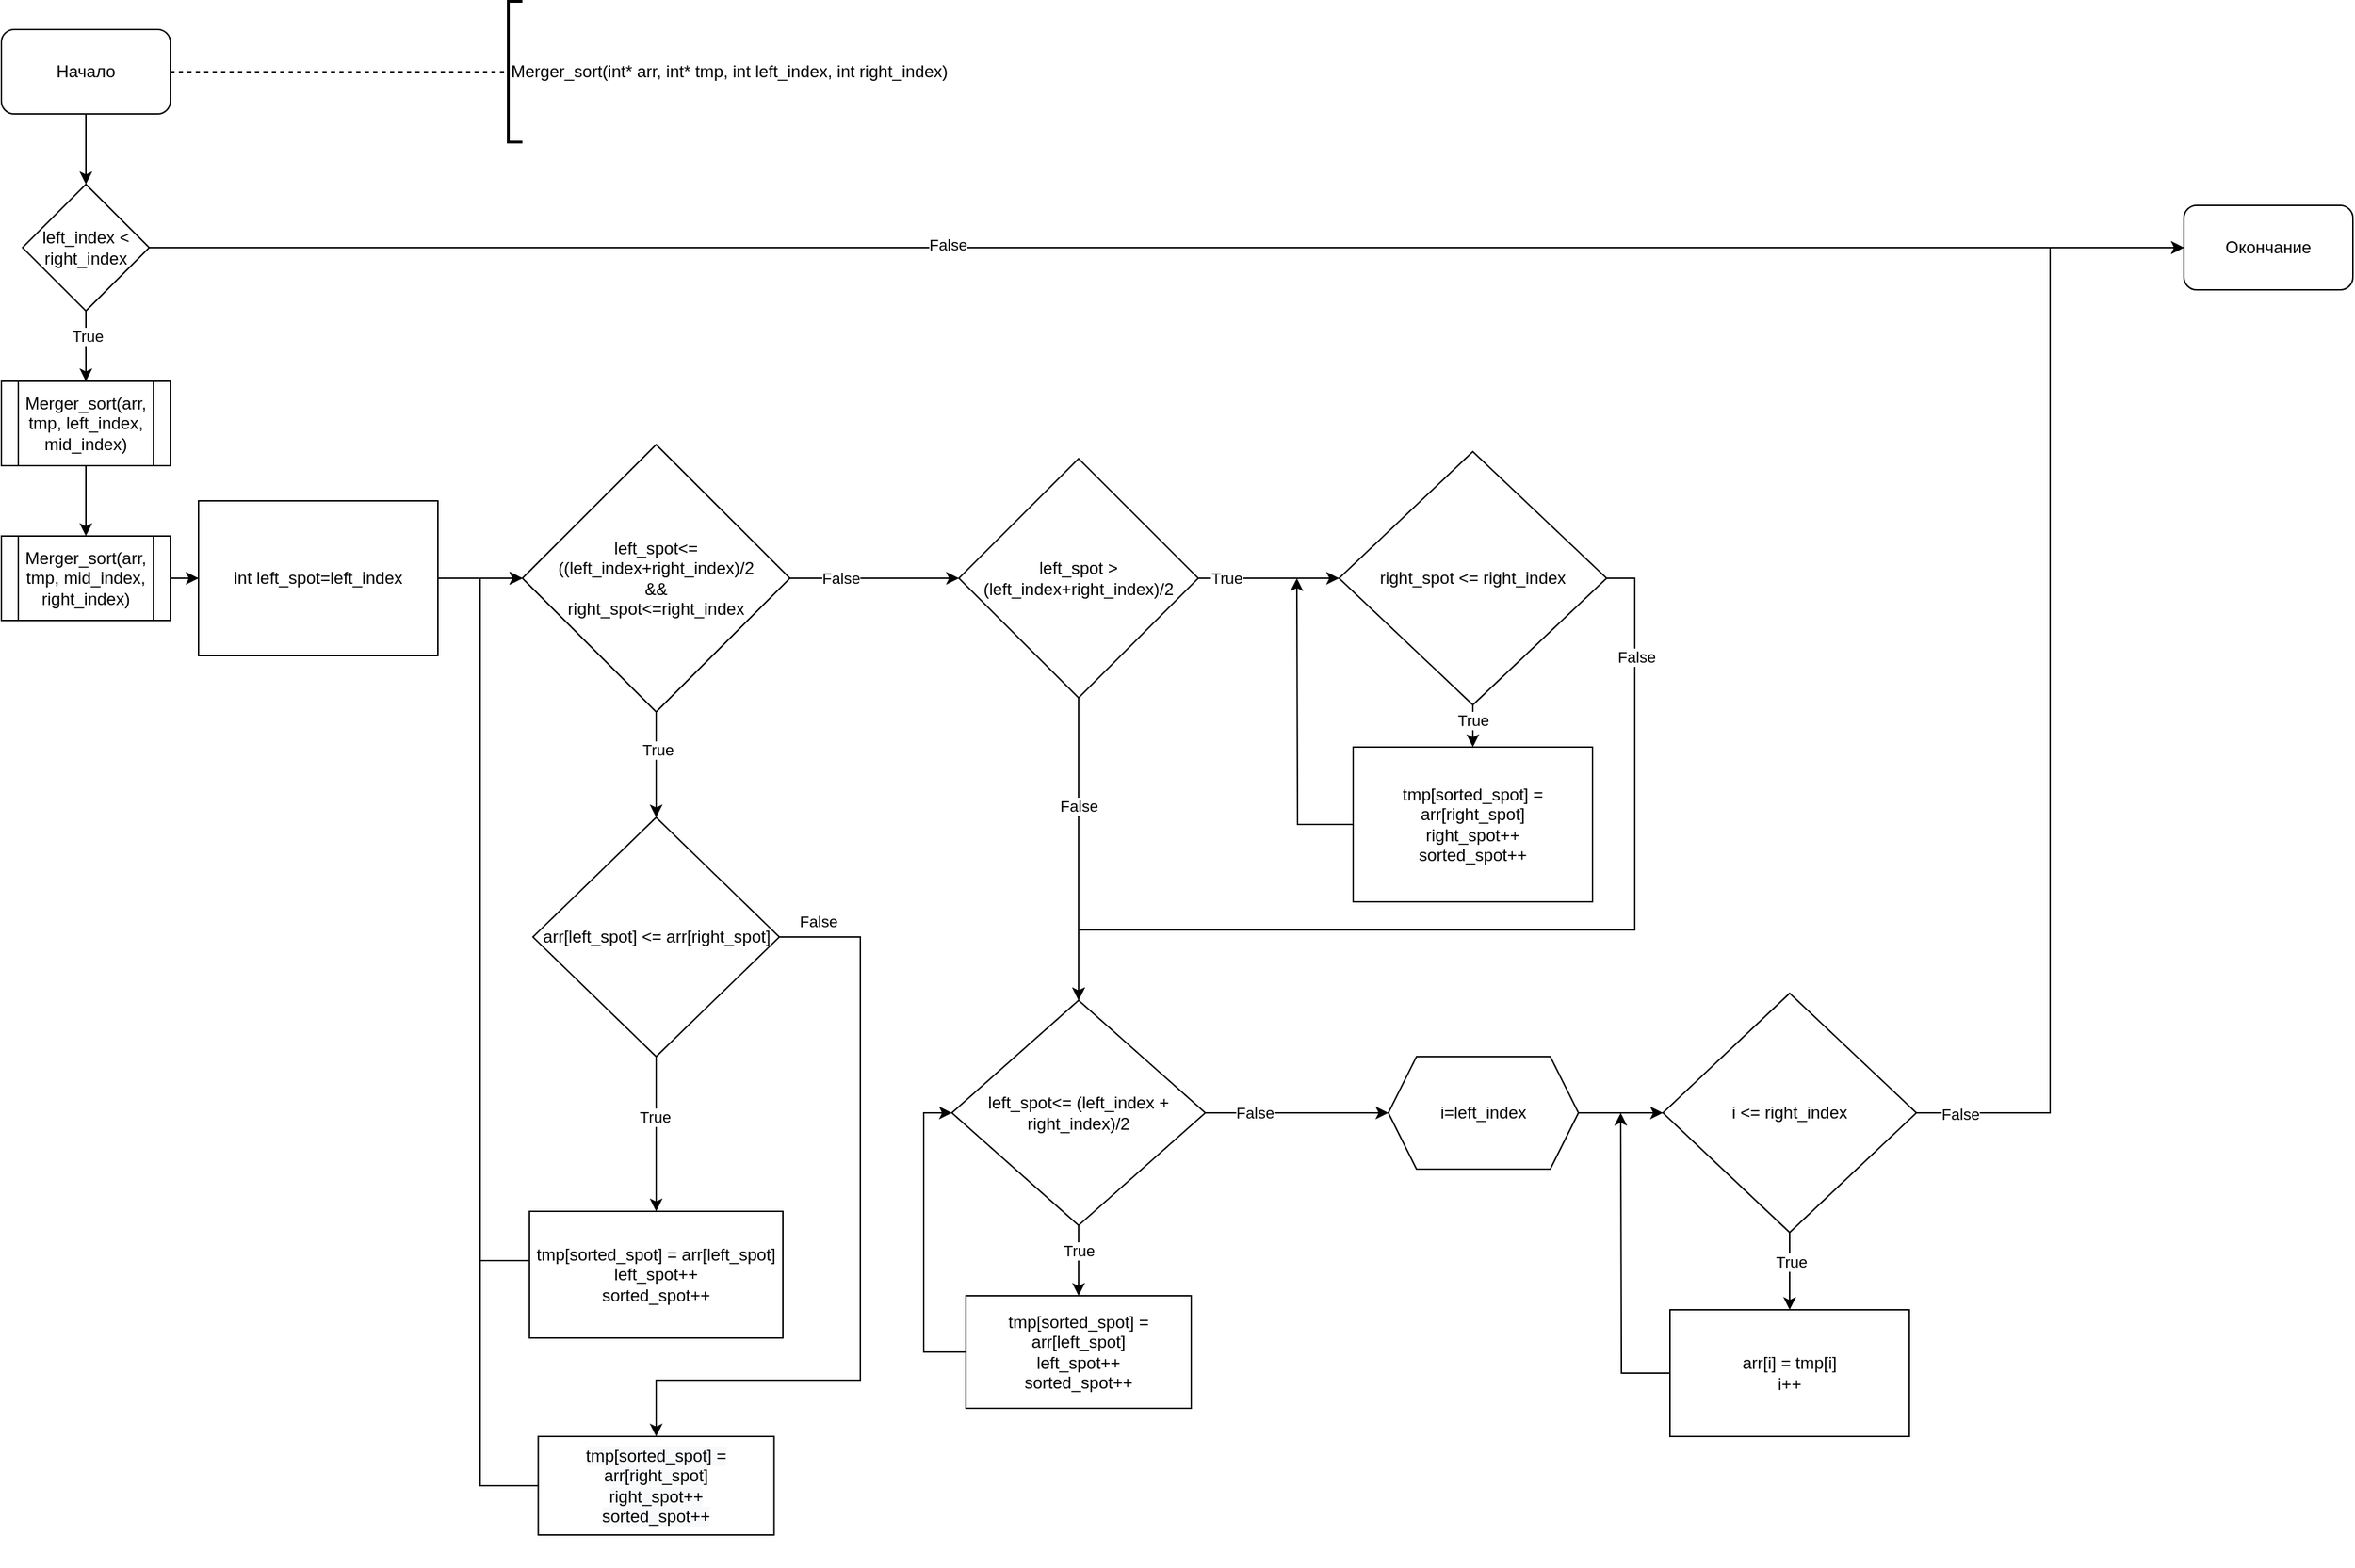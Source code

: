 <mxfile version="15.6.8" type="github">
  <diagram id="jkDw5KnAWA2Iy1HF7PQo" name="Page-1">
    <mxGraphModel dx="2370" dy="1270" grid="1" gridSize="10" guides="1" tooltips="1" connect="1" arrows="1" fold="1" page="1" pageScale="1" pageWidth="850" pageHeight="1100" math="0" shadow="0">
      <root>
        <mxCell id="0" />
        <mxCell id="1" parent="0" />
        <mxCell id="MXh0XPTJ4W-5BztZ-EwL-6" value="" style="edgeStyle=orthogonalEdgeStyle;rounded=0;orthogonalLoop=1;jettySize=auto;html=1;" edge="1" parent="1" source="MXh0XPTJ4W-5BztZ-EwL-1" target="MXh0XPTJ4W-5BztZ-EwL-5">
          <mxGeometry relative="1" as="geometry" />
        </mxCell>
        <mxCell id="MXh0XPTJ4W-5BztZ-EwL-1" value="Начало" style="rounded=1;whiteSpace=wrap;html=1;" vertex="1" parent="1">
          <mxGeometry x="40" y="20" width="120" height="60" as="geometry" />
        </mxCell>
        <mxCell id="MXh0XPTJ4W-5BztZ-EwL-2" value="Merger_sort(int* arr, int* tmp, int left_index, int right_index)" style="strokeWidth=2;html=1;shape=mxgraph.flowchart.annotation_1;align=left;pointerEvents=1;" vertex="1" parent="1">
          <mxGeometry x="400" width="10" height="100" as="geometry" />
        </mxCell>
        <mxCell id="MXh0XPTJ4W-5BztZ-EwL-4" value="" style="endArrow=none;dashed=1;html=1;rounded=0;exitX=1;exitY=0.5;exitDx=0;exitDy=0;entryX=0;entryY=0.5;entryDx=0;entryDy=0;entryPerimeter=0;" edge="1" parent="1" source="MXh0XPTJ4W-5BztZ-EwL-1" target="MXh0XPTJ4W-5BztZ-EwL-2">
          <mxGeometry width="50" height="50" relative="1" as="geometry">
            <mxPoint x="400" y="320" as="sourcePoint" />
            <mxPoint x="450" y="270" as="targetPoint" />
          </mxGeometry>
        </mxCell>
        <mxCell id="MXh0XPTJ4W-5BztZ-EwL-10" value="" style="edgeStyle=orthogonalEdgeStyle;rounded=0;orthogonalLoop=1;jettySize=auto;html=1;" edge="1" parent="1" source="MXh0XPTJ4W-5BztZ-EwL-5" target="MXh0XPTJ4W-5BztZ-EwL-7">
          <mxGeometry relative="1" as="geometry" />
        </mxCell>
        <mxCell id="MXh0XPTJ4W-5BztZ-EwL-11" value="True" style="edgeLabel;html=1;align=center;verticalAlign=middle;resizable=0;points=[];" vertex="1" connectable="0" parent="MXh0XPTJ4W-5BztZ-EwL-10">
          <mxGeometry x="-0.301" y="1" relative="1" as="geometry">
            <mxPoint as="offset" />
          </mxGeometry>
        </mxCell>
        <mxCell id="MXh0XPTJ4W-5BztZ-EwL-13" value="" style="edgeStyle=orthogonalEdgeStyle;rounded=0;orthogonalLoop=1;jettySize=auto;html=1;" edge="1" parent="1" source="MXh0XPTJ4W-5BztZ-EwL-5" target="MXh0XPTJ4W-5BztZ-EwL-12">
          <mxGeometry relative="1" as="geometry" />
        </mxCell>
        <mxCell id="MXh0XPTJ4W-5BztZ-EwL-14" value="False" style="edgeLabel;html=1;align=center;verticalAlign=middle;resizable=0;points=[];" vertex="1" connectable="0" parent="MXh0XPTJ4W-5BztZ-EwL-13">
          <mxGeometry x="-0.216" y="2" relative="1" as="geometry">
            <mxPoint as="offset" />
          </mxGeometry>
        </mxCell>
        <mxCell id="MXh0XPTJ4W-5BztZ-EwL-5" value="left_index &amp;lt; right_index" style="rhombus;whiteSpace=wrap;html=1;" vertex="1" parent="1">
          <mxGeometry x="55" y="130" width="90" height="90" as="geometry" />
        </mxCell>
        <mxCell id="MXh0XPTJ4W-5BztZ-EwL-9" value="" style="edgeStyle=orthogonalEdgeStyle;rounded=0;orthogonalLoop=1;jettySize=auto;html=1;" edge="1" parent="1" source="MXh0XPTJ4W-5BztZ-EwL-7" target="MXh0XPTJ4W-5BztZ-EwL-8">
          <mxGeometry relative="1" as="geometry" />
        </mxCell>
        <mxCell id="MXh0XPTJ4W-5BztZ-EwL-7" value="Merger_sort(arr, tmp, left_index, mid_index)" style="shape=process;whiteSpace=wrap;html=1;backgroundOutline=1;" vertex="1" parent="1">
          <mxGeometry x="40" y="270" width="120" height="60" as="geometry" />
        </mxCell>
        <mxCell id="MXh0XPTJ4W-5BztZ-EwL-18" value="" style="edgeStyle=orthogonalEdgeStyle;rounded=0;orthogonalLoop=1;jettySize=auto;html=1;entryX=0;entryY=0.5;entryDx=0;entryDy=0;" edge="1" parent="1" source="MXh0XPTJ4W-5BztZ-EwL-8" target="MXh0XPTJ4W-5BztZ-EwL-41">
          <mxGeometry relative="1" as="geometry">
            <mxPoint x="220" y="410" as="targetPoint" />
          </mxGeometry>
        </mxCell>
        <mxCell id="MXh0XPTJ4W-5BztZ-EwL-8" value="Merger_sort(arr, tmp, mid_index, right_index)" style="shape=process;whiteSpace=wrap;html=1;backgroundOutline=1;" vertex="1" parent="1">
          <mxGeometry x="40" y="380" width="120" height="60" as="geometry" />
        </mxCell>
        <mxCell id="MXh0XPTJ4W-5BztZ-EwL-12" value="Окончание" style="rounded=1;whiteSpace=wrap;html=1;" vertex="1" parent="1">
          <mxGeometry x="1590" y="145" width="120" height="60" as="geometry" />
        </mxCell>
        <mxCell id="MXh0XPTJ4W-5BztZ-EwL-20" value="" style="edgeStyle=orthogonalEdgeStyle;rounded=0;orthogonalLoop=1;jettySize=auto;html=1;exitX=1;exitY=0.5;exitDx=0;exitDy=0;" edge="1" parent="1" source="MXh0XPTJ4W-5BztZ-EwL-41" target="MXh0XPTJ4W-5BztZ-EwL-19">
          <mxGeometry relative="1" as="geometry">
            <mxPoint x="360" y="410" as="sourcePoint" />
          </mxGeometry>
        </mxCell>
        <mxCell id="MXh0XPTJ4W-5BztZ-EwL-26" value="" style="edgeStyle=orthogonalEdgeStyle;rounded=0;orthogonalLoop=1;jettySize=auto;html=1;" edge="1" parent="1" source="MXh0XPTJ4W-5BztZ-EwL-19" target="MXh0XPTJ4W-5BztZ-EwL-21">
          <mxGeometry relative="1" as="geometry" />
        </mxCell>
        <mxCell id="MXh0XPTJ4W-5BztZ-EwL-28" value="True" style="edgeLabel;html=1;align=center;verticalAlign=middle;resizable=0;points=[];" vertex="1" connectable="0" parent="MXh0XPTJ4W-5BztZ-EwL-26">
          <mxGeometry x="-0.276" y="1" relative="1" as="geometry">
            <mxPoint as="offset" />
          </mxGeometry>
        </mxCell>
        <mxCell id="MXh0XPTJ4W-5BztZ-EwL-30" style="edgeStyle=orthogonalEdgeStyle;rounded=0;orthogonalLoop=1;jettySize=auto;html=1;exitX=1;exitY=0.5;exitDx=0;exitDy=0;entryX=0.5;entryY=0;entryDx=0;entryDy=0;" edge="1" parent="1" source="MXh0XPTJ4W-5BztZ-EwL-21" target="MXh0XPTJ4W-5BztZ-EwL-42">
          <mxGeometry relative="1" as="geometry">
            <mxPoint x="670" y="1430" as="targetPoint" />
            <Array as="points">
              <mxPoint x="650" y="665" />
              <mxPoint x="650" y="980" />
              <mxPoint x="505" y="980" />
            </Array>
          </mxGeometry>
        </mxCell>
        <mxCell id="MXh0XPTJ4W-5BztZ-EwL-31" value="False" style="edgeLabel;html=1;align=center;verticalAlign=middle;resizable=0;points=[];" vertex="1" connectable="0" parent="MXh0XPTJ4W-5BztZ-EwL-30">
          <mxGeometry x="-0.264" relative="1" as="geometry">
            <mxPoint x="-30" y="-159" as="offset" />
          </mxGeometry>
        </mxCell>
        <mxCell id="MXh0XPTJ4W-5BztZ-EwL-34" style="edgeStyle=orthogonalEdgeStyle;rounded=0;orthogonalLoop=1;jettySize=auto;html=1;exitX=1;exitY=0.5;exitDx=0;exitDy=0;" edge="1" parent="1" source="MXh0XPTJ4W-5BztZ-EwL-19" target="MXh0XPTJ4W-5BztZ-EwL-33">
          <mxGeometry relative="1" as="geometry" />
        </mxCell>
        <mxCell id="MXh0XPTJ4W-5BztZ-EwL-35" value="False" style="edgeLabel;html=1;align=center;verticalAlign=middle;resizable=0;points=[];" vertex="1" connectable="0" parent="MXh0XPTJ4W-5BztZ-EwL-34">
          <mxGeometry x="-0.397" relative="1" as="geometry">
            <mxPoint as="offset" />
          </mxGeometry>
        </mxCell>
        <mxCell id="MXh0XPTJ4W-5BztZ-EwL-19" value="left_spot&amp;lt;=((left_index+right_index)/2&lt;br&gt;&amp;amp;&amp;amp;&lt;br&gt;right_spot&amp;lt;=right_index" style="rhombus;whiteSpace=wrap;html=1;" vertex="1" parent="1">
          <mxGeometry x="410" y="315" width="190" height="190" as="geometry" />
        </mxCell>
        <mxCell id="MXh0XPTJ4W-5BztZ-EwL-25" value="" style="edgeStyle=orthogonalEdgeStyle;rounded=0;orthogonalLoop=1;jettySize=auto;html=1;entryX=0.5;entryY=0;entryDx=0;entryDy=0;" edge="1" parent="1" source="MXh0XPTJ4W-5BztZ-EwL-21" target="MXh0XPTJ4W-5BztZ-EwL-44">
          <mxGeometry relative="1" as="geometry">
            <mxPoint x="505" y="1070" as="targetPoint" />
            <Array as="points" />
          </mxGeometry>
        </mxCell>
        <mxCell id="MXh0XPTJ4W-5BztZ-EwL-32" value="True" style="edgeLabel;html=1;align=center;verticalAlign=middle;resizable=0;points=[];" vertex="1" connectable="0" parent="MXh0XPTJ4W-5BztZ-EwL-25">
          <mxGeometry x="-0.229" y="-1" relative="1" as="geometry">
            <mxPoint as="offset" />
          </mxGeometry>
        </mxCell>
        <mxCell id="MXh0XPTJ4W-5BztZ-EwL-21" value="arr[left_spot] &amp;lt;= arr[right_spot]" style="rhombus;whiteSpace=wrap;html=1;" vertex="1" parent="1">
          <mxGeometry x="417.5" y="580" width="175" height="170" as="geometry" />
        </mxCell>
        <mxCell id="MXh0XPTJ4W-5BztZ-EwL-37" value="" style="edgeStyle=orthogonalEdgeStyle;rounded=0;orthogonalLoop=1;jettySize=auto;html=1;" edge="1" parent="1" source="MXh0XPTJ4W-5BztZ-EwL-33" target="MXh0XPTJ4W-5BztZ-EwL-36">
          <mxGeometry relative="1" as="geometry" />
        </mxCell>
        <mxCell id="MXh0XPTJ4W-5BztZ-EwL-38" value="True" style="edgeLabel;html=1;align=center;verticalAlign=middle;resizable=0;points=[];" vertex="1" connectable="0" parent="MXh0XPTJ4W-5BztZ-EwL-37">
          <mxGeometry x="-0.236" y="-1" relative="1" as="geometry">
            <mxPoint x="-18" y="-1" as="offset" />
          </mxGeometry>
        </mxCell>
        <mxCell id="MXh0XPTJ4W-5BztZ-EwL-52" value="" style="edgeStyle=orthogonalEdgeStyle;rounded=0;orthogonalLoop=1;jettySize=auto;html=1;" edge="1" parent="1" source="MXh0XPTJ4W-5BztZ-EwL-33" target="MXh0XPTJ4W-5BztZ-EwL-51">
          <mxGeometry relative="1" as="geometry" />
        </mxCell>
        <mxCell id="MXh0XPTJ4W-5BztZ-EwL-53" value="False" style="edgeLabel;html=1;align=center;verticalAlign=middle;resizable=0;points=[];" vertex="1" connectable="0" parent="MXh0XPTJ4W-5BztZ-EwL-52">
          <mxGeometry x="-0.289" relative="1" as="geometry">
            <mxPoint as="offset" />
          </mxGeometry>
        </mxCell>
        <mxCell id="MXh0XPTJ4W-5BztZ-EwL-33" value="left_spot &amp;gt; (left_index+right_index)/2" style="rhombus;whiteSpace=wrap;html=1;" vertex="1" parent="1">
          <mxGeometry x="720" y="325" width="170" height="170" as="geometry" />
        </mxCell>
        <mxCell id="MXh0XPTJ4W-5BztZ-EwL-48" style="edgeStyle=orthogonalEdgeStyle;rounded=0;orthogonalLoop=1;jettySize=auto;html=1;entryX=0.5;entryY=0;entryDx=0;entryDy=0;" edge="1" parent="1" source="MXh0XPTJ4W-5BztZ-EwL-36" target="MXh0XPTJ4W-5BztZ-EwL-40">
          <mxGeometry relative="1" as="geometry" />
        </mxCell>
        <mxCell id="MXh0XPTJ4W-5BztZ-EwL-50" value="True" style="edgeLabel;html=1;align=center;verticalAlign=middle;resizable=0;points=[];" vertex="1" connectable="0" parent="MXh0XPTJ4W-5BztZ-EwL-48">
          <mxGeometry x="-0.255" y="-1" relative="1" as="geometry">
            <mxPoint x="1" y="-8" as="offset" />
          </mxGeometry>
        </mxCell>
        <mxCell id="MXh0XPTJ4W-5BztZ-EwL-54" style="edgeStyle=orthogonalEdgeStyle;rounded=0;orthogonalLoop=1;jettySize=auto;html=1;exitX=1;exitY=0.5;exitDx=0;exitDy=0;" edge="1" parent="1" source="MXh0XPTJ4W-5BztZ-EwL-36" target="MXh0XPTJ4W-5BztZ-EwL-51">
          <mxGeometry relative="1" as="geometry">
            <Array as="points">
              <mxPoint x="1200" y="410" />
              <mxPoint x="1200" y="660" />
              <mxPoint x="805" y="660" />
            </Array>
          </mxGeometry>
        </mxCell>
        <mxCell id="MXh0XPTJ4W-5BztZ-EwL-55" value="False" style="edgeLabel;html=1;align=center;verticalAlign=middle;resizable=0;points=[];" vertex="1" connectable="0" parent="MXh0XPTJ4W-5BztZ-EwL-54">
          <mxGeometry x="-0.787" y="1" relative="1" as="geometry">
            <mxPoint as="offset" />
          </mxGeometry>
        </mxCell>
        <mxCell id="MXh0XPTJ4W-5BztZ-EwL-36" value="right_spot &amp;lt;= right_index" style="rhombus;whiteSpace=wrap;html=1;" vertex="1" parent="1">
          <mxGeometry x="990" y="320" width="190" height="180" as="geometry" />
        </mxCell>
        <mxCell id="MXh0XPTJ4W-5BztZ-EwL-49" style="edgeStyle=orthogonalEdgeStyle;rounded=0;orthogonalLoop=1;jettySize=auto;html=1;exitX=0;exitY=0.5;exitDx=0;exitDy=0;" edge="1" parent="1" source="MXh0XPTJ4W-5BztZ-EwL-40">
          <mxGeometry relative="1" as="geometry">
            <mxPoint x="960" y="410" as="targetPoint" />
          </mxGeometry>
        </mxCell>
        <mxCell id="MXh0XPTJ4W-5BztZ-EwL-40" value="tmp[sorted_spot] = arr[right_spot]&lt;br&gt;right_spot++&lt;br&gt;sorted_spot++" style="rounded=0;whiteSpace=wrap;html=1;" vertex="1" parent="1">
          <mxGeometry x="1000" y="530" width="170" height="110" as="geometry" />
        </mxCell>
        <mxCell id="MXh0XPTJ4W-5BztZ-EwL-41" value="&lt;span&gt;int left_spot=left_index&lt;/span&gt;" style="rounded=0;whiteSpace=wrap;html=1;" vertex="1" parent="1">
          <mxGeometry x="180" y="355" width="170" height="110" as="geometry" />
        </mxCell>
        <mxCell id="MXh0XPTJ4W-5BztZ-EwL-77" style="edgeStyle=orthogonalEdgeStyle;rounded=0;orthogonalLoop=1;jettySize=auto;html=1;entryX=0;entryY=0.5;entryDx=0;entryDy=0;exitX=0;exitY=0.5;exitDx=0;exitDy=0;" edge="1" parent="1" source="MXh0XPTJ4W-5BztZ-EwL-42" target="MXh0XPTJ4W-5BztZ-EwL-19">
          <mxGeometry relative="1" as="geometry">
            <mxPoint x="390" y="1055" as="sourcePoint" />
            <Array as="points">
              <mxPoint x="380" y="1055" />
              <mxPoint x="380" y="410" />
            </Array>
          </mxGeometry>
        </mxCell>
        <mxCell id="MXh0XPTJ4W-5BztZ-EwL-42" value="&#xa;&#xa;&lt;span style=&quot;color: rgb(0, 0, 0); font-family: helvetica; font-size: 12px; font-style: normal; font-weight: 400; letter-spacing: normal; text-align: center; text-indent: 0px; text-transform: none; word-spacing: 0px; background-color: rgb(248, 249, 250); display: inline; float: none;&quot;&gt;tmp[sorted_spot] = arr[right_spot]&lt;/span&gt;&lt;br style=&quot;color: rgb(0, 0, 0); font-family: helvetica; font-size: 12px; font-style: normal; font-weight: 400; letter-spacing: normal; text-align: center; text-indent: 0px; text-transform: none; word-spacing: 0px; background-color: rgb(248, 249, 250);&quot;&gt;&lt;span style=&quot;color: rgb(0, 0, 0); font-family: helvetica; font-size: 12px; font-style: normal; font-weight: 400; letter-spacing: normal; text-align: center; text-indent: 0px; text-transform: none; word-spacing: 0px; background-color: rgb(248, 249, 250); display: inline; float: none;&quot;&gt;right_spot++&lt;/span&gt;&lt;br style=&quot;color: rgb(0, 0, 0); font-family: helvetica; font-size: 12px; font-style: normal; font-weight: 400; letter-spacing: normal; text-align: center; text-indent: 0px; text-transform: none; word-spacing: 0px; background-color: rgb(248, 249, 250);&quot;&gt;&lt;span style=&quot;color: rgb(0, 0, 0); font-family: helvetica; font-size: 12px; font-style: normal; font-weight: 400; letter-spacing: normal; text-align: center; text-indent: 0px; text-transform: none; word-spacing: 0px; background-color: rgb(248, 249, 250); display: inline; float: none;&quot;&gt;sorted_spot++&lt;/span&gt;&#xa;&#xa;" style="rounded=0;whiteSpace=wrap;html=1;" vertex="1" parent="1">
          <mxGeometry x="421.25" y="1020" width="167.5" height="70" as="geometry" />
        </mxCell>
        <mxCell id="MXh0XPTJ4W-5BztZ-EwL-74" style="edgeStyle=orthogonalEdgeStyle;rounded=0;orthogonalLoop=1;jettySize=auto;html=1;entryX=0;entryY=0.5;entryDx=0;entryDy=0;" edge="1" parent="1" source="MXh0XPTJ4W-5BztZ-EwL-44" target="MXh0XPTJ4W-5BztZ-EwL-19">
          <mxGeometry relative="1" as="geometry">
            <Array as="points">
              <mxPoint x="380" y="895" />
              <mxPoint x="380" y="410" />
            </Array>
          </mxGeometry>
        </mxCell>
        <mxCell id="MXh0XPTJ4W-5BztZ-EwL-44" value="&lt;span&gt;tmp[sorted_spot] = arr[left_spot]&lt;/span&gt;&lt;br&gt;&lt;span&gt;left_spot++&lt;/span&gt;&lt;br&gt;&lt;span&gt;sorted_spot++&lt;/span&gt;" style="rounded=0;whiteSpace=wrap;html=1;" vertex="1" parent="1">
          <mxGeometry x="415" y="860" width="180" height="90" as="geometry" />
        </mxCell>
        <mxCell id="MXh0XPTJ4W-5BztZ-EwL-57" value="" style="edgeStyle=orthogonalEdgeStyle;rounded=0;orthogonalLoop=1;jettySize=auto;html=1;" edge="1" parent="1" source="MXh0XPTJ4W-5BztZ-EwL-51" target="MXh0XPTJ4W-5BztZ-EwL-56">
          <mxGeometry relative="1" as="geometry" />
        </mxCell>
        <mxCell id="MXh0XPTJ4W-5BztZ-EwL-58" value="True" style="edgeLabel;html=1;align=center;verticalAlign=middle;resizable=0;points=[];" vertex="1" connectable="0" parent="MXh0XPTJ4W-5BztZ-EwL-57">
          <mxGeometry x="-0.288" relative="1" as="geometry">
            <mxPoint as="offset" />
          </mxGeometry>
        </mxCell>
        <mxCell id="MXh0XPTJ4W-5BztZ-EwL-62" value="" style="edgeStyle=orthogonalEdgeStyle;rounded=0;orthogonalLoop=1;jettySize=auto;html=1;" edge="1" parent="1" source="MXh0XPTJ4W-5BztZ-EwL-51" target="MXh0XPTJ4W-5BztZ-EwL-64">
          <mxGeometry relative="1" as="geometry">
            <mxPoint x="1050" y="800" as="targetPoint" />
            <Array as="points" />
          </mxGeometry>
        </mxCell>
        <mxCell id="MXh0XPTJ4W-5BztZ-EwL-63" value="False" style="edgeLabel;html=1;align=center;verticalAlign=middle;resizable=0;points=[];" vertex="1" connectable="0" parent="MXh0XPTJ4W-5BztZ-EwL-62">
          <mxGeometry x="-0.722" relative="1" as="geometry">
            <mxPoint x="17" as="offset" />
          </mxGeometry>
        </mxCell>
        <mxCell id="MXh0XPTJ4W-5BztZ-EwL-51" value="left_spot&amp;lt;= (left_index + right_index)/2" style="rhombus;whiteSpace=wrap;html=1;" vertex="1" parent="1">
          <mxGeometry x="715" y="710" width="180" height="160" as="geometry" />
        </mxCell>
        <mxCell id="MXh0XPTJ4W-5BztZ-EwL-60" style="edgeStyle=orthogonalEdgeStyle;rounded=0;orthogonalLoop=1;jettySize=auto;html=1;entryX=0;entryY=0.5;entryDx=0;entryDy=0;" edge="1" parent="1" source="MXh0XPTJ4W-5BztZ-EwL-56" target="MXh0XPTJ4W-5BztZ-EwL-51">
          <mxGeometry relative="1" as="geometry">
            <mxPoint x="670" y="800" as="targetPoint" />
            <Array as="points">
              <mxPoint x="695" y="960" />
              <mxPoint x="695" y="790" />
            </Array>
          </mxGeometry>
        </mxCell>
        <mxCell id="MXh0XPTJ4W-5BztZ-EwL-56" value="tmp[sorted_spot] = arr[left_spot]&lt;br&gt;left_spot++&lt;br&gt;sorted_spot++" style="rounded=0;whiteSpace=wrap;html=1;" vertex="1" parent="1">
          <mxGeometry x="725" y="920" width="160" height="80" as="geometry" />
        </mxCell>
        <mxCell id="MXh0XPTJ4W-5BztZ-EwL-66" style="edgeStyle=orthogonalEdgeStyle;rounded=0;orthogonalLoop=1;jettySize=auto;html=1;" edge="1" parent="1" source="MXh0XPTJ4W-5BztZ-EwL-64" target="MXh0XPTJ4W-5BztZ-EwL-65">
          <mxGeometry relative="1" as="geometry" />
        </mxCell>
        <mxCell id="MXh0XPTJ4W-5BztZ-EwL-64" value="i=left_index" style="shape=hexagon;perimeter=hexagonPerimeter2;whiteSpace=wrap;html=1;fixedSize=1;" vertex="1" parent="1">
          <mxGeometry x="1025" y="750" width="135" height="80" as="geometry" />
        </mxCell>
        <mxCell id="MXh0XPTJ4W-5BztZ-EwL-68" style="edgeStyle=orthogonalEdgeStyle;rounded=0;orthogonalLoop=1;jettySize=auto;html=1;entryX=0.5;entryY=0;entryDx=0;entryDy=0;" edge="1" parent="1" source="MXh0XPTJ4W-5BztZ-EwL-65" target="MXh0XPTJ4W-5BztZ-EwL-67">
          <mxGeometry relative="1" as="geometry" />
        </mxCell>
        <mxCell id="MXh0XPTJ4W-5BztZ-EwL-69" value="True" style="edgeLabel;html=1;align=center;verticalAlign=middle;resizable=0;points=[];" vertex="1" connectable="0" parent="MXh0XPTJ4W-5BztZ-EwL-68">
          <mxGeometry x="-0.259" y="1" relative="1" as="geometry">
            <mxPoint as="offset" />
          </mxGeometry>
        </mxCell>
        <mxCell id="MXh0XPTJ4W-5BztZ-EwL-72" style="edgeStyle=orthogonalEdgeStyle;rounded=0;orthogonalLoop=1;jettySize=auto;html=1;entryX=0;entryY=0.5;entryDx=0;entryDy=0;" edge="1" parent="1" source="MXh0XPTJ4W-5BztZ-EwL-65" target="MXh0XPTJ4W-5BztZ-EwL-12">
          <mxGeometry relative="1" as="geometry">
            <mxPoint x="1510" y="170" as="targetPoint" />
          </mxGeometry>
        </mxCell>
        <mxCell id="MXh0XPTJ4W-5BztZ-EwL-73" value="False" style="edgeLabel;html=1;align=center;verticalAlign=middle;resizable=0;points=[];" vertex="1" connectable="0" parent="MXh0XPTJ4W-5BztZ-EwL-72">
          <mxGeometry x="-0.924" y="-1" relative="1" as="geometry">
            <mxPoint as="offset" />
          </mxGeometry>
        </mxCell>
        <mxCell id="MXh0XPTJ4W-5BztZ-EwL-65" value="i &amp;lt;= right_index" style="rhombus;whiteSpace=wrap;html=1;" vertex="1" parent="1">
          <mxGeometry x="1220" y="705" width="180" height="170" as="geometry" />
        </mxCell>
        <mxCell id="MXh0XPTJ4W-5BztZ-EwL-70" style="edgeStyle=orthogonalEdgeStyle;rounded=0;orthogonalLoop=1;jettySize=auto;html=1;" edge="1" parent="1" source="MXh0XPTJ4W-5BztZ-EwL-67">
          <mxGeometry relative="1" as="geometry">
            <mxPoint x="1190" y="790" as="targetPoint" />
          </mxGeometry>
        </mxCell>
        <mxCell id="MXh0XPTJ4W-5BztZ-EwL-67" value="arr[i] = tmp[i]&lt;br&gt;i++" style="rounded=0;whiteSpace=wrap;html=1;" vertex="1" parent="1">
          <mxGeometry x="1225" y="930" width="170" height="90" as="geometry" />
        </mxCell>
      </root>
    </mxGraphModel>
  </diagram>
</mxfile>
